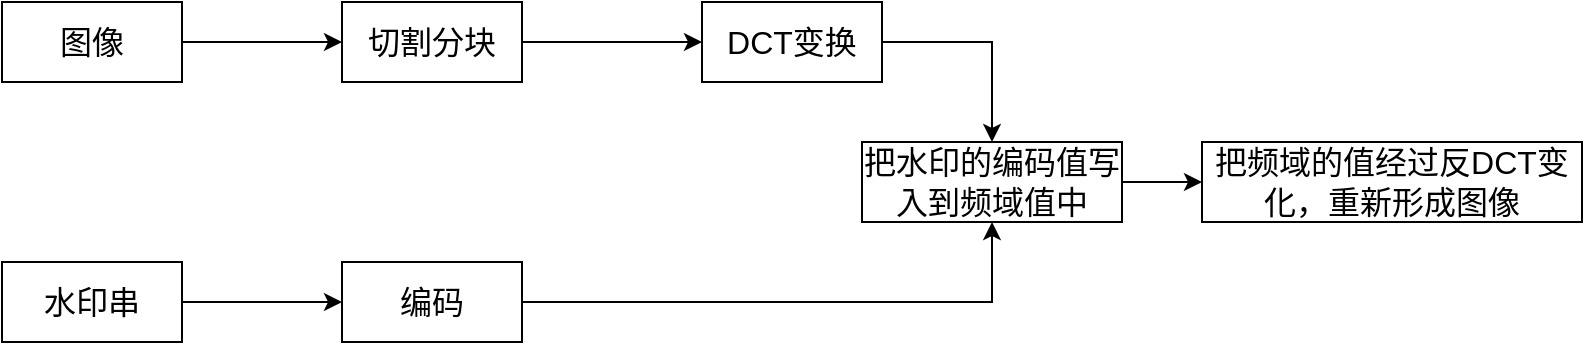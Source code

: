 <mxfile version="24.0.7" type="github">
  <diagram name="第 1 页" id="Who7YRJQoTMX7QLOEhAk">
    <mxGraphModel dx="3728" dy="1146" grid="1" gridSize="10" guides="1" tooltips="1" connect="1" arrows="1" fold="1" page="1" pageScale="1" pageWidth="827" pageHeight="1169" math="0" shadow="0">
      <root>
        <mxCell id="0" />
        <mxCell id="1" parent="0" />
        <mxCell id="UFEwbpb-ydkoV_pAHMwU-1" value="" style="edgeStyle=orthogonalEdgeStyle;rounded=0;orthogonalLoop=1;jettySize=auto;html=1;fontSize=16;" edge="1" parent="1" source="UFEwbpb-ydkoV_pAHMwU-2" target="UFEwbpb-ydkoV_pAHMwU-4">
          <mxGeometry relative="1" as="geometry" />
        </mxCell>
        <mxCell id="UFEwbpb-ydkoV_pAHMwU-2" value="图像" style="rounded=0;whiteSpace=wrap;html=1;fontSize=16;" vertex="1" parent="1">
          <mxGeometry x="-860" y="100" width="90" height="40" as="geometry" />
        </mxCell>
        <mxCell id="UFEwbpb-ydkoV_pAHMwU-3" value="" style="edgeStyle=orthogonalEdgeStyle;rounded=0;orthogonalLoop=1;jettySize=auto;html=1;entryX=0;entryY=0.5;entryDx=0;entryDy=0;fontSize=16;" edge="1" parent="1" source="UFEwbpb-ydkoV_pAHMwU-4" target="UFEwbpb-ydkoV_pAHMwU-7">
          <mxGeometry relative="1" as="geometry">
            <mxPoint x="-420" y="120" as="targetPoint" />
          </mxGeometry>
        </mxCell>
        <mxCell id="UFEwbpb-ydkoV_pAHMwU-4" value="切割分块" style="rounded=0;whiteSpace=wrap;html=1;fontSize=16;" vertex="1" parent="1">
          <mxGeometry x="-690" y="100" width="90" height="40" as="geometry" />
        </mxCell>
        <mxCell id="UFEwbpb-ydkoV_pAHMwU-5" value="" style="edgeStyle=orthogonalEdgeStyle;rounded=0;orthogonalLoop=1;jettySize=auto;html=1;entryX=0;entryY=0.5;entryDx=0;entryDy=0;fontSize=16;" edge="1" parent="1" source="UFEwbpb-ydkoV_pAHMwU-6" target="UFEwbpb-ydkoV_pAHMwU-8">
          <mxGeometry relative="1" as="geometry">
            <mxPoint x="-634" y="260" as="targetPoint" />
          </mxGeometry>
        </mxCell>
        <mxCell id="UFEwbpb-ydkoV_pAHMwU-6" value="水印串" style="rounded=0;whiteSpace=wrap;html=1;fontSize=16;" vertex="1" parent="1">
          <mxGeometry x="-860" y="230" width="90" height="40" as="geometry" />
        </mxCell>
        <mxCell id="UFEwbpb-ydkoV_pAHMwU-7" value="DCT变换" style="rounded=0;whiteSpace=wrap;html=1;fontSize=16;" vertex="1" parent="1">
          <mxGeometry x="-510" y="100" width="90" height="40" as="geometry" />
        </mxCell>
        <mxCell id="UFEwbpb-ydkoV_pAHMwU-8" value="编码" style="rounded=0;whiteSpace=wrap;html=1;fontSize=16;" vertex="1" parent="1">
          <mxGeometry x="-690" y="230" width="90" height="40" as="geometry" />
        </mxCell>
        <mxCell id="UFEwbpb-ydkoV_pAHMwU-9" value="" style="endArrow=classic;html=1;rounded=0;exitX=1;exitY=0.5;exitDx=0;exitDy=0;entryX=0.5;entryY=0;entryDx=0;entryDy=0;fontSize=16;" edge="1" parent="1" source="UFEwbpb-ydkoV_pAHMwU-7" target="UFEwbpb-ydkoV_pAHMwU-11">
          <mxGeometry width="50" height="50" relative="1" as="geometry">
            <mxPoint x="-580" y="350" as="sourcePoint" />
            <mxPoint x="-530" y="300" as="targetPoint" />
            <Array as="points">
              <mxPoint x="-365" y="120" />
            </Array>
          </mxGeometry>
        </mxCell>
        <mxCell id="UFEwbpb-ydkoV_pAHMwU-10" value="" style="edgeStyle=orthogonalEdgeStyle;rounded=0;orthogonalLoop=1;jettySize=auto;html=1;fontSize=16;" edge="1" parent="1" source="UFEwbpb-ydkoV_pAHMwU-11" target="UFEwbpb-ydkoV_pAHMwU-13">
          <mxGeometry relative="1" as="geometry" />
        </mxCell>
        <mxCell id="UFEwbpb-ydkoV_pAHMwU-11" value="把水印的编码值写入到频域值中" style="rounded=0;whiteSpace=wrap;html=1;fontSize=16;" vertex="1" parent="1">
          <mxGeometry x="-430" y="170" width="130" height="40" as="geometry" />
        </mxCell>
        <mxCell id="UFEwbpb-ydkoV_pAHMwU-12" value="" style="endArrow=classic;html=1;rounded=0;exitX=1;exitY=0.5;exitDx=0;exitDy=0;entryX=0.5;entryY=1;entryDx=0;entryDy=0;fontSize=16;" edge="1" parent="1" source="UFEwbpb-ydkoV_pAHMwU-8" target="UFEwbpb-ydkoV_pAHMwU-11">
          <mxGeometry width="50" height="50" relative="1" as="geometry">
            <mxPoint x="-580" y="350" as="sourcePoint" />
            <mxPoint x="-530" y="300" as="targetPoint" />
            <Array as="points">
              <mxPoint x="-365" y="250" />
            </Array>
          </mxGeometry>
        </mxCell>
        <mxCell id="UFEwbpb-ydkoV_pAHMwU-13" value="把频域的值经过反DCT变化，重新形成图像" style="rounded=0;whiteSpace=wrap;html=1;fontSize=16;" vertex="1" parent="1">
          <mxGeometry x="-260" y="170" width="190" height="40" as="geometry" />
        </mxCell>
      </root>
    </mxGraphModel>
  </diagram>
</mxfile>
